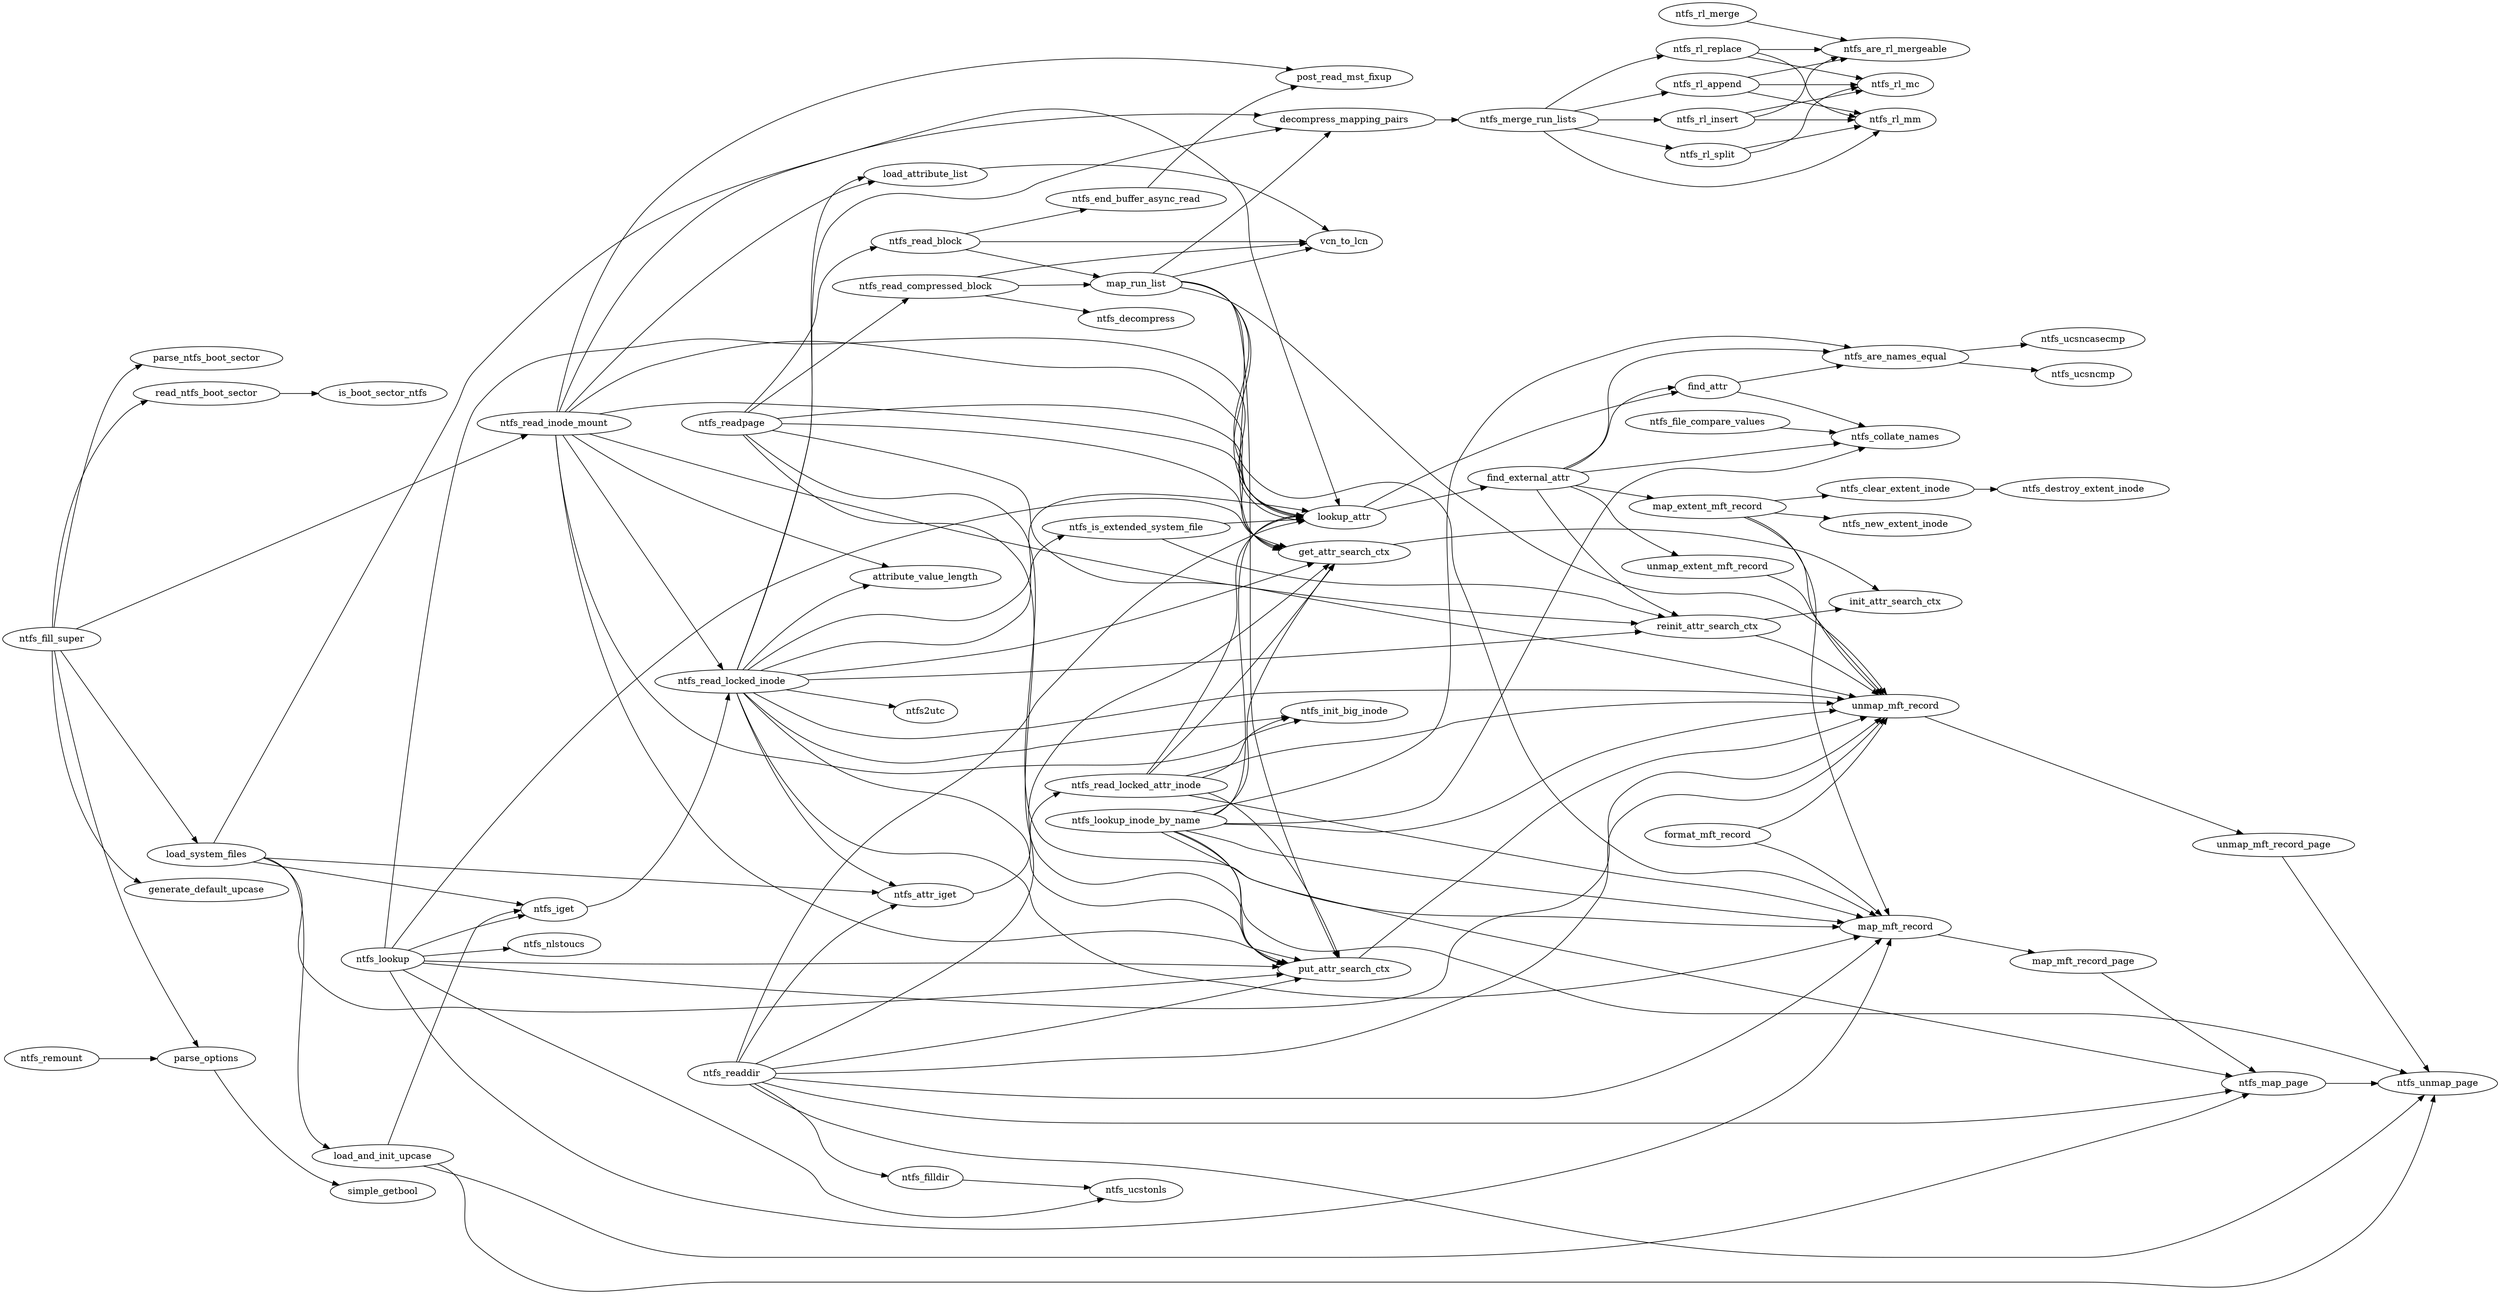 digraph "bla" {
	graph [
		fontsize = "14"
		fontname = "Times-Roman"
		fontcolor = "black"
		rankdir = "LR"
		bb = "0,0,2668,1989"
		color = "black"
	]
	node [
		fontsize = "14"
		fontname = "Times-Roman"
		fontcolor = "black"
		shape = "ellipse"
		color = "black"
	]
	edge [
		fontsize = "14"
		fontname = "Times-Roman"
		fontcolor = "black"
		color = "black"
	]
	"decompress_mapping_pairs" [
		label = "\N"
		color = "black"
		width = "2.440000"
		fontsize = "14"
		fontname = "Times-Roman"
		fontcolor = "black"
		pos = "1437,1809"
		height = "0.500000"
		shape = "ellipse"
	]
	"ntfs_merge_run_lists" [
		label = "\N"
		color = "black"
		width = "1.920000"
		fontsize = "14"
		fontname = "Times-Roman"
		fontcolor = "black"
		pos = "1632,1809"
		height = "0.500000"
		shape = "ellipse"
	]
	"find_attr" [
		label = "\N"
		color = "black"
		width = "0.940000"
		fontsize = "14"
		fontname = "Times-Roman"
		fontcolor = "black"
		pos = "1823,1399"
		height = "0.500000"
		shape = "ellipse"
	]
	"ntfs_are_names_equal" [
		label = "\N"
		color = "black"
		width = "2.030000"
		fontsize = "14"
		fontname = "Times-Roman"
		fontcolor = "black"
		pos = "2022,1445"
		height = "0.500000"
		shape = "ellipse"
	]
	"ntfs_collate_names" [
		label = "\N"
		color = "black"
		width = "1.780000"
		fontsize = "14"
		fontname = "Times-Roman"
		fontcolor = "black"
		pos = "2022,1322"
		height = "0.500000"
		shape = "ellipse"
	]
	"find_external_attr" [
		label = "\N"
		color = "black"
		width = "1.670000"
		fontsize = "14"
		fontname = "Times-Roman"
		fontcolor = "black"
		pos = "1632,1259"
		height = "0.500000"
		shape = "ellipse"
	]
	"map_extent_mft_record" [
		label = "\N"
		color = "black"
		width = "2.140000"
		fontsize = "14"
		fontname = "Times-Roman"
		fontcolor = "black"
		pos = "1823,1215"
		height = "0.500000"
		shape = "ellipse"
	]
	"reinit_attr_search_ctx" [
		label = "\N"
		color = "black"
		width = "1.970000"
		fontsize = "14"
		fontname = "Times-Roman"
		fontcolor = "black"
		pos = "1823,1031"
		height = "0.500000"
		shape = "ellipse"
	]
	"unmap_extent_mft_record" [
		label = "\N"
		color = "black"
		width = "2.330000"
		fontsize = "14"
		fontname = "Times-Roman"
		fontcolor = "black"
		pos = "1823,1123"
		height = "0.500000"
		shape = "ellipse"
	]
	"format_mft_record" [
		label = "\N"
		color = "black"
		width = "1.750000"
		fontsize = "14"
		fontname = "Times-Roman"
		fontcolor = "black"
		pos = "1823,711"
		height = "0.500000"
		shape = "ellipse"
	]
	"map_mft_record" [
		label = "\N"
		color = "black"
		width = "1.580000"
		fontsize = "14"
		fontname = "Times-Roman"
		fontcolor = "black"
		pos = "2022,570"
		height = "0.500000"
		shape = "ellipse"
	]
	"unmap_mft_record" [
		label = "\N"
		color = "black"
		width = "1.780000"
		fontsize = "14"
		fontname = "Times-Roman"
		fontcolor = "black"
		pos = "2022,909"
		height = "0.500000"
		shape = "ellipse"
	]
	"get_attr_search_ctx" [
		label = "\N"
		color = "black"
		width = "1.810000"
		fontsize = "14"
		fontname = "Times-Roman"
		fontcolor = "black"
		pos = "1437,1145"
		height = "0.500000"
		shape = "ellipse"
	]
	"init_attr_search_ctx" [
		label = "\N"
		color = "black"
		width = "1.830000"
		fontsize = "14"
		fontname = "Times-Roman"
		fontcolor = "black"
		pos = "2022,1082"
		height = "0.500000"
		shape = "ellipse"
	]
	"load_and_init_upcase" [
		label = "\N"
		color = "black"
		width = "1.970000"
		fontsize = "14"
		fontname = "Times-Roman"
		fontcolor = "black"
		pos = "414,218"
		height = "0.500000"
		shape = "ellipse"
	]
	"ntfs_iget" [
		label = "\N"
		color = "black"
		width = "0.970000"
		fontsize = "14"
		fontname = "Times-Roman"
		fontcolor = "black"
		pos = "599,597"
		height = "0.500000"
		shape = "ellipse"
	]
	"ntfs_map_page" [
		label = "\N"
		color = "black"
		width = "1.470000"
		fontsize = "14"
		fontname = "Times-Roman"
		fontcolor = "black"
		pos = "2423,330"
		height = "0.500000"
		shape = "ellipse"
	]
	"ntfs_unmap_page" [
		label = "\N"
		color = "black"
		width = "1.670000"
		fontsize = "14"
		fontname = "Times-Roman"
		fontcolor = "black"
		pos = "2600,330"
		height = "0.500000"
		shape = "ellipse"
	]
	"load_attribute_list" [
		label = "\N"
		color = "black"
		width = "1.690000"
		fontsize = "14"
		fontname = "Times-Roman"
		fontcolor = "black"
		pos = "996,1725"
		height = "0.500000"
		shape = "ellipse"
	]
	"vcn_to_lcn" [
		label = "\N"
		color = "black"
		width = "1.140000"
		fontsize = "14"
		fontname = "Times-Roman"
		fontcolor = "black"
		pos = "1437,1622"
		height = "0.500000"
		shape = "ellipse"
	]
	"load_system_files" [
		label = "\N"
		color = "black"
		width = "1.690000"
		fontsize = "14"
		fontname = "Times-Roman"
		fontcolor = "black"
		pos = "226,681"
		height = "0.500000"
		shape = "ellipse"
	]
	"lookup_attr" [
		label = "\N"
		color = "black"
		width = "1.170000"
		fontsize = "14"
		fontname = "Times-Roman"
		fontcolor = "black"
		pos = "1437,1199"
		height = "0.500000"
		shape = "ellipse"
	]
	"ntfs_attr_iget" [
		label = "\N"
		color = "black"
		width = "1.310000"
		fontsize = "14"
		fontname = "Times-Roman"
		fontcolor = "black"
		pos = "996,619"
		height = "0.500000"
		shape = "ellipse"
	]
	"put_attr_search_ctx" [
		label = "\N"
		color = "black"
		width = "1.810000"
		fontsize = "14"
		fontname = "Times-Roman"
		fontcolor = "black"
		pos = "1437,505"
		height = "0.500000"
		shape = "ellipse"
	]
	"ntfs_clear_extent_inode" [
		label = "\N"
		color = "black"
		width = "2.140000"
		fontsize = "14"
		fontname = "Times-Roman"
		fontcolor = "black"
		pos = "2022,1241"
		height = "0.500000"
		shape = "ellipse"
	]
	"ntfs_new_extent_inode" [
		label = "\N"
		color = "black"
		width = "2.080000"
		fontsize = "14"
		fontname = "Times-Roman"
		fontcolor = "black"
		pos = "2022,1187"
		height = "0.500000"
		shape = "ellipse"
	]
	"map_mft_record_page" [
		label = "\N"
		color = "black"
		width = "2.030000"
		fontsize = "14"
		fontname = "Times-Roman"
		fontcolor = "black"
		pos = "2221,517"
		height = "0.500000"
		shape = "ellipse"
	]
	"map_run_list" [
		label = "\N"
		color = "black"
		width = "1.310000"
		fontsize = "14"
		fontname = "Times-Roman"
		fontcolor = "black"
		pos = "1218,1557"
		height = "0.500000"
		shape = "ellipse"
	]
	"ntfs_ucsncasecmp" [
		label = "\N"
		color = "black"
		width = "1.690000"
		fontsize = "14"
		fontname = "Times-Roman"
		fontcolor = "black"
		pos = "2221,1472"
		height = "0.500000"
		shape = "ellipse"
	]
	"ntfs_ucsncmp" [
		label = "\N"
		color = "black"
		width = "1.360000"
		fontsize = "14"
		fontname = "Times-Roman"
		fontcolor = "black"
		pos = "2221,1418"
		height = "0.500000"
		shape = "ellipse"
	]
	"ntfs_read_locked_attr_inode" [
		label = "\N"
		color = "black"
		width = "2.500000"
		fontsize = "14"
		fontname = "Times-Roman"
		fontcolor = "black"
		pos = "1218,787"
		height = "0.500000"
		shape = "ellipse"
	]
	"ntfs_destroy_extent_inode" [
		label = "\N"
		color = "black"
		width = "2.330000"
		fontsize = "14"
		fontname = "Times-Roman"
		fontcolor = "black"
		pos = "2221,1241"
		height = "0.500000"
		shape = "ellipse"
	]
	"ntfs_end_buffer_async_read" [
		label = "\N"
		color = "black"
		width = "2.500000"
		fontsize = "14"
		fontname = "Times-Roman"
		fontcolor = "black"
		pos = "1218,1687"
		height = "0.500000"
		shape = "ellipse"
	]
	"post_read_mst_fixup" [
		label = "\N"
		color = "black"
		width = "1.920000"
		fontsize = "14"
		fontname = "Times-Roman"
		fontcolor = "black"
		pos = "1437,1874"
		height = "0.500000"
		shape = "ellipse"
	]
	"ntfs_file_compare_values" [
		label = "\N"
		color = "black"
		width = "2.280000"
		fontsize = "14"
		fontname = "Times-Roman"
		fontcolor = "black"
		pos = "1823,1345"
		height = "0.500000"
		shape = "ellipse"
	]
	"ntfs_filldir" [
		label = "\N"
		color = "black"
		width = "1.110000"
		fontsize = "14"
		fontname = "Times-Roman"
		fontcolor = "black"
		pos = "996,185"
		height = "0.500000"
		shape = "ellipse"
	]
	"ntfs_ucstonls" [
		label = "\N"
		color = "black"
		width = "1.310000"
		fontsize = "14"
		fontname = "Times-Roman"
		fontcolor = "black"
		pos = "1218,171"
		height = "0.500000"
		shape = "ellipse"
	]
	"ntfs_fill_super" [
		label = "\N"
		color = "black"
		width = "1.420000"
		fontsize = "14"
		fontname = "Times-Roman"
		fontcolor = "black"
		pos = "59,1012"
		height = "0.500000"
		shape = "ellipse"
	]
	"generate_default_upcase" [
		label = "\N"
		color = "black"
		width = "2.190000"
		fontsize = "14"
		fontname = "Times-Roman"
		fontcolor = "black"
		pos = "226,627"
		height = "0.500000"
		shape = "ellipse"
	]
	"ntfs_read_inode_mount" [
		label = "\N"
		color = "black"
		width = "2.110000"
		fontsize = "14"
		fontname = "Times-Roman"
		fontcolor = "black"
		pos = "599,1343"
		height = "0.500000"
		shape = "ellipse"
	]
	"parse_ntfs_boot_sector" [
		label = "\N"
		color = "black"
		width = "2.080000"
		fontsize = "14"
		fontname = "Times-Roman"
		fontcolor = "black"
		pos = "226,1443"
		height = "0.500000"
		shape = "ellipse"
	]
	"parse_options" [
		label = "\N"
		color = "black"
		width = "1.360000"
		fontsize = "14"
		fontname = "Times-Roman"
		fontcolor = "black"
		pos = "226,368"
		height = "0.500000"
		shape = "ellipse"
	]
	"read_ntfs_boot_sector" [
		label = "\N"
		color = "black"
		width = "2"
		fontsize = "14"
		fontname = "Times-Roman"
		fontcolor = "black"
		pos = "226,1389"
		height = "0.500000"
		shape = "ellipse"
	]
	"ntfs_read_locked_inode" [
		label = "\N"
		color = "black"
		width = "2.140000"
		fontsize = "14"
		fontname = "Times-Roman"
		fontcolor = "black"
		pos = "790,947"
		height = "0.500000"
		shape = "ellipse"
	]
	"ntfs_is_extended_system_file" [
		label = "\N"
		color = "black"
		width = "2.580000"
		fontsize = "14"
		fontname = "Times-Roman"
		fontcolor = "black"
		pos = "1218,1183"
		height = "0.500000"
		shape = "ellipse"
	]
	"ntfs_lookup" [
		label = "\N"
		color = "black"
		width = "1.220000"
		fontsize = "14"
		fontname = "Times-Roman"
		fontcolor = "black"
		pos = "414,520"
		height = "0.500000"
		shape = "ellipse"
	]
	"ntfs_lookup_inode_by_name" [
		label = "\N"
		color = "black"
		width = "2.560000"
		fontsize = "14"
		fontname = "Times-Roman"
		fontcolor = "black"
		pos = "1218,733"
		height = "0.500000"
		shape = "ellipse"
	]
	"ntfs_nlstoucs" [
		label = "\N"
		color = "black"
		width = "1.310000"
		fontsize = "14"
		fontname = "Times-Roman"
		fontcolor = "black"
		pos = "599,543"
		height = "0.500000"
		shape = "ellipse"
	]
	"ntfs_rl_append" [
		label = "\N"
		color = "black"
		width = "1.440000"
		fontsize = "14"
		fontname = "Times-Roman"
		fontcolor = "black"
		pos = "1823,1863"
		height = "0.500000"
		shape = "ellipse"
	]
	"ntfs_rl_insert" [
		label = "\N"
		color = "black"
		width = "1.310000"
		fontsize = "14"
		fontname = "Times-Roman"
		fontcolor = "black"
		pos = "1823,1809"
		height = "0.500000"
		shape = "ellipse"
	]
	"ntfs_rl_mm" [
		label = "\N"
		color = "black"
		width = "1.190000"
		fontsize = "14"
		fontname = "Times-Roman"
		fontcolor = "black"
		pos = "2022,1809"
		height = "0.500000"
		shape = "ellipse"
	]
	"ntfs_rl_replace" [
		label = "\N"
		color = "black"
		width = "1.440000"
		fontsize = "14"
		fontname = "Times-Roman"
		fontcolor = "black"
		pos = "1823,1917"
		height = "0.500000"
		shape = "ellipse"
	]
	"ntfs_rl_split" [
		label = "\N"
		color = "black"
		width = "1.220000"
		fontsize = "14"
		fontname = "Times-Roman"
		fontcolor = "black"
		pos = "1823,1755"
		height = "0.500000"
		shape = "ellipse"
	]
	"ntfs_read_block" [
		label = "\N"
		color = "black"
		width = "1.530000"
		fontsize = "14"
		fontname = "Times-Roman"
		fontcolor = "black"
		pos = "996,1618"
		height = "0.500000"
		shape = "ellipse"
	]
	"ntfs_read_compressed_block" [
		label = "\N"
		color = "black"
		width = "2.560000"
		fontsize = "14"
		fontname = "Times-Roman"
		fontcolor = "black"
		pos = "996,1553"
		height = "0.500000"
		shape = "ellipse"
	]
	"ntfs_decompress" [
		label = "\N"
		color = "black"
		width = "1.580000"
		fontsize = "14"
		fontname = "Times-Roman"
		fontcolor = "black"
		pos = "1218,1503"
		height = "0.500000"
		shape = "ellipse"
	]
	"ntfs_readdir" [
		label = "\N"
		color = "black"
		width = "1.220000"
		fontsize = "14"
		fontname = "Times-Roman"
		fontcolor = "black"
		pos = "790,345"
		height = "0.500000"
		shape = "ellipse"
	]
	"attribute_value_length" [
		label = "\N"
		color = "black"
		width = "2.030000"
		fontsize = "14"
		fontname = "Times-Roman"
		fontcolor = "black"
		pos = "996,1107"
		height = "0.500000"
		shape = "ellipse"
	]
	"ntfs_init_big_inode" [
		label = "\N"
		color = "black"
		width = "1.810000"
		fontsize = "14"
		fontname = "Times-Roman"
		fontcolor = "black"
		pos = "1437,901"
		height = "0.500000"
		shape = "ellipse"
	]
	"ntfs2utc" [
		label = "\N"
		color = "black"
		width = "0.920000"
		fontsize = "14"
		fontname = "Times-Roman"
		fontcolor = "black"
		pos = "996,901"
		height = "0.500000"
		shape = "ellipse"
	]
	"ntfs_readpage" [
		label = "\N"
		color = "black"
		width = "1.360000"
		fontsize = "14"
		fontname = "Times-Roman"
		fontcolor = "black"
		pos = "790,1343"
		height = "0.500000"
		shape = "ellipse"
	]
	"ntfs_remount" [
		label = "\N"
		color = "black"
		width = "1.310000"
		fontsize = "14"
		fontname = "Times-Roman"
		fontcolor = "black"
		pos = "59,368"
		height = "0.500000"
		shape = "ellipse"
	]
	"ntfs_are_rl_mergeable" [
		label = "\N"
		color = "black"
		width = "2.030000"
		fontsize = "14"
		fontname = "Times-Roman"
		fontcolor = "black"
		pos = "2022,1917"
		height = "0.500000"
		shape = "ellipse"
	]
	"ntfs_rl_mc" [
		label = "\N"
		color = "black"
		width = "1.110000"
		fontsize = "14"
		fontname = "Times-Roman"
		fontcolor = "black"
		pos = "2022,1863"
		height = "0.500000"
		shape = "ellipse"
	]
	"ntfs_rl_merge" [
		label = "\N"
		color = "black"
		width = "1.360000"
		fontsize = "14"
		fontname = "Times-Roman"
		fontcolor = "black"
		pos = "1823,1971"
		height = "0.500000"
		shape = "ellipse"
	]
	"simple_getbool" [
		label = "\N"
		color = "black"
		width = "1.470000"
		fontsize = "14"
		fontname = "Times-Roman"
		fontcolor = "black"
		pos = "414,164"
		height = "0.500000"
		shape = "ellipse"
	]
	"is_boot_sector_ntfs" [
		label = "\N"
		color = "black"
		width = "1.810000"
		fontsize = "14"
		fontname = "Times-Roman"
		fontcolor = "black"
		pos = "414,1389"
		height = "0.500000"
		shape = "ellipse"
	]
	"unmap_mft_record_page" [
		label = "\N"
		color = "black"
		width = "2.220000"
		fontsize = "14"
		fontname = "Times-Roman"
		fontcolor = "black"
		pos = "2423,601"
		height = "0.500000"
		shape = "ellipse"
	]
	"decompress_mapping_pairs" -> "ntfs_merge_run_lists" [
		fontsize = "14"
		fontname = "Times-Roman"
		fontcolor = "black"
		pos = "e,1562,1809  1526,1809 1535,1809 1544,1809 1552,1809"
		color = "black"
	]
	"find_attr" -> "ntfs_are_names_equal" [
		fontsize = "14"
		fontname = "Times-Roman"
		fontcolor = "black"
		pos = "e,1969,1433  1855,1406 1884,1413 1926,1423 1961,1431"
		color = "black"
	]
	"find_attr" -> "ntfs_collate_names" [
		fontsize = "14"
		fontname = "Times-Roman"
		fontcolor = "black"
		pos = "e,1989,1338  1853,1390 1870,1385 1890,1378 1908,1372 1933,1362 1959,1351 1981,1342"
		color = "black"
	]
	"find_external_attr" -> "find_attr" [
		fontsize = "14"
		fontname = "Times-Roman"
		fontcolor = "black"
		pos = "e,1790,1394  1663,1275 1676,1282 1691,1293 1702,1305 1725,1329 1712,1350 1738,1372 1750,1382 1766,1388 1781,1392"
		color = "black"
	]
	"find_external_attr" -> "map_extent_mft_record" [
		fontsize = "14"
		fontname = "Times-Roman"
		fontcolor = "black"
		pos = "e,1768,1228  1680,1248 1704,1243 1733,1236 1759,1230"
		color = "black"
	]
	"find_external_attr" -> "ntfs_are_names_equal" [
		fontsize = "14"
		fontname = "Times-Roman"
		fontcolor = "black"
		pos = "e,1969,1457  1649,1277 1671,1295 1685,1290 1702,1314 1734,1356 1697,1393 1738,1426 1801,1475 1898,1470 1960,1459"
		color = "black"
	]
	"find_external_attr" -> "ntfs_collate_names" [
		fontsize = "14"
		fontname = "Times-Roman"
		fontcolor = "black"
		pos = "e,1966,1313  1685,1268 1757,1280 1883,1300 1959,1312"
		color = "black"
	]
	"find_external_attr" -> "reinit_attr_search_ctx" [
		fontsize = "14"
		fontname = "Times-Roman"
		fontcolor = "black"
		pos = "e,1796,1048  1641,1241 1658,1210 1695,1143 1738,1096 1754,1080 1773,1065 1789,1053"
		color = "black"
	]
	"find_external_attr" -> "unmap_extent_mft_record" [
		fontsize = "14"
		fontname = "Times-Roman"
		fontcolor = "black"
		pos = "e,1798,1140  1670,1245 1681,1240 1693,1234 1702,1227 1722,1213 1721,1203 1738,1188 1755,1172 1775,1157 1791,1145"
		color = "black"
	]
	"format_mft_record" -> "map_mft_record" [
		fontsize = "14"
		fontname = "Times-Roman"
		fontcolor = "black"
		pos = "e,2008,588  1867,698 1881,693 1896,687 1908,679 1945,656 1980,619 2001,595"
		color = "black"
	]
	"format_mft_record" -> "unmap_mft_record" [
		fontsize = "14"
		fontname = "Times-Roman"
		fontcolor = "black"
		pos = "e,2014,891  1871,723 1884,728 1897,734 1908,743 1957,781 1994,847 2011,884"
		color = "black"
	]
	"get_attr_search_ctx" -> "init_attr_search_ctx" [
		fontsize = "14"
		fontname = "Times-Roman"
		fontcolor = "black"
		pos = "e,2001,1099  1491,1155 1580,1169 1762,1190 1908,1150 1940,1141 1972,1121 1994,1104"
		color = "black"
	]
	"load_and_init_upcase" -> "ntfs_iget" [
		fontsize = "14"
		fontname = "Times-Roman"
		fontcolor = "black"
		pos = "e,565,592  419,236 436,305 498,544 522,570 532,580 544,585 556,589"
		color = "black"
	]
	"load_and_init_upcase" -> "ntfs_map_page" [
		fontsize = "14"
		fontname = "Times-Roman"
		fontcolor = "black"
		pos = "e,2397,314  454,203 465,199 476,195 486,191 623,136 644,62 790,63 790,63 790,63 1437,63 1835,62 1933,135 2306,270 2346,284 2358,292 2390,310"
		color = "black"
	]
	"load_and_init_upcase" -> "ntfs_unmap_page" [
		fontsize = "14"
		fontname = "Times-Roman"
		fontcolor = "black"
		pos = "e,2599,312  449,202 466,194 484,185 486,182 519,145 486,110 522,79 614,0 669,25 790,25 790,25 790,25 2221,25 2350,25 2406,4 2504,87 2572,144 2592,256 2598,305"
		color = "black"
	]
	"load_attribute_list" -> "vcn_to_lcn" [
		fontsize = "14"
		fontname = "Times-Roman"
		fontcolor = "black"
		pos = "e,1421,1639  1052,1733 1116,1739 1225,1744 1312,1714 1352,1700 1391,1668 1414,1646"
		color = "black"
	]
	"load_system_files" -> "load_and_init_upcase" [
		fontsize = "14"
		fontname = "Times-Roman"
		fontcolor = "black"
		pos = "e,365,231  280,672 290,668 299,662 306,654 362,583 290,323 342,250 346,245 351,240 356,236"
		color = "black"
	]
	"load_system_files" -> "lookup_attr" [
		fontsize = "14"
		fontname = "Times-Roman"
		fontcolor = "black"
		pos = "e,1434,1217  233,699 274,811 498,1407 522,1441 651,1617 698,1678 904,1752 1076,1813 1177,1835 1312,1714 1315,1711 1392,1439 1392,1436 1410,1360 1426,1270 1433,1226"
		color = "black"
	]
	"load_system_files" -> "ntfs_attr_iget" [
		fontsize = "14"
		fontname = "Times-Roman"
		fontcolor = "black"
		pos = "e,949,623  285,676 429,665 801,635 941,624"
		color = "black"
	]
	"load_system_files" -> "ntfs_iget" [
		fontsize = "14"
		fontname = "Times-Roman"
		fontcolor = "black"
		pos = "e,568,606  281,673 289,672 298,670 306,669 399,651 505,623 561,608"
		color = "black"
	]
	"load_system_files" -> "put_attr_search_ctx" [
		fontsize = "14"
		fontname = "Times-Roman"
		fontcolor = "black"
		pos = "e,1384,494  277,671 287,668 297,664 306,659 317,652 318,648 324,638 329,629 331,628 333,619 341,591 325,514 342,493 395,429 440,455 522,445 842,403 1227,464 1375,492"
		color = "black"
	]
	"lookup_attr" -> "find_attr" [
		fontsize = "14"
		fontname = "Times-Roman"
		fontcolor = "black"
		pos = "e,1789,1396  1458,1215 1506,1250 1627,1334 1738,1384 1751,1390 1766,1393 1780,1395"
		color = "black"
	]
	"lookup_attr" -> "find_external_attr" [
		fontsize = "14"
		fontname = "Times-Roman"
		fontcolor = "black"
		pos = "e,1590,1246  1471,1210 1502,1219 1547,1233 1583,1244"
		color = "black"
	]
	"map_extent_mft_record" -> "map_mft_record" [
		fontsize = "14"
		fontname = "Times-Roman"
		fontcolor = "black"
		pos = "e,2017,588  1856,1199 1874,1188 1896,1171 1908,1150 1969,1046 1922,1000 1944,882 1965,774 2000,648 2015,595"
		color = "black"
	]
	"map_extent_mft_record" -> "ntfs_clear_extent_inode" [
		fontsize = "14"
		fontname = "Times-Roman"
		fontcolor = "black"
		pos = "e,1954,1232  1891,1224 1908,1227 1927,1228 1944,1231"
		color = "black"
	]
	"map_extent_mft_record" -> "ntfs_new_extent_inode" [
		fontsize = "14"
		fontname = "Times-Roman"
		fontcolor = "black"
		pos = "e,1956,1196  1890,1206 1908,1203 1928,1200 1946,1197"
		color = "black"
	]
	"map_extent_mft_record" -> "unmap_mft_record" [
		fontsize = "14"
		fontname = "Times-Roman"
		fontcolor = "black"
		pos = "e,2011,927  1853,1198 1871,1187 1893,1170 1908,1150 1935,1113 1926,1096 1944,1055 1964,1013 1990,965 2006,936"
		color = "black"
	]
	"map_mft_record" -> "map_mft_record_page" [
		fontsize = "14"
		fontname = "Times-Roman"
		fontcolor = "black"
		pos = "e,2171,530  2066,558 2094,551 2131,541 2161,533"
		color = "black"
	]
	"map_mft_record_page" -> "ntfs_map_page" [
		fontsize = "14"
		fontname = "Times-Roman"
		fontcolor = "black"
		pos = "e,2404,347  2240,499 2276,466 2358,390 2399,352"
		color = "black"
	]
	"map_run_list" -> "decompress_mapping_pairs" [
		fontsize = "14"
		fontname = "Times-Roman"
		fontcolor = "black"
		pos = "e,1422,1791  1234,1574 1253,1594 1286,1629 1312,1660 1350,1703 1393,1755 1417,1785"
		color = "black"
	]
	"map_run_list" -> "get_attr_search_ctx" [
		fontsize = "14"
		fontname = "Times-Roman"
		fontcolor = "black"
		pos = "e,1378,1153  1265,1554 1282,1551 1301,1544 1312,1530 1415,1407 1247,1295 1348,1172 1354,1165 1361,1161 1369,1157"
		color = "black"
	]
	"map_run_list" -> "lookup_attr" [
		fontsize = "14"
		fontname = "Times-Roman"
		fontcolor = "black"
		pos = "e,1396,1204  1265,1554 1282,1551 1300,1544 1312,1530 1399,1428 1265,1335 1348,1231 1358,1219 1373,1211 1387,1206"
		color = "black"
	]
	"map_run_list" -> "map_mft_record" [
		fontsize = "14"
		fontname = "Times-Roman"
		fontcolor = "black"
		pos = "e,2005,587  1265,1555 1281,1552 1298,1547 1312,1539 1329,1528 1333,1523 1339,1505 1349,1480 1332,1288 1348,1268 1400,1205 1467,1281 1526,1226 1566,1189 1543,1160 1562,1110 1615,978 1653,956 1702,823 1725,763 1692,727 1738,684 1795,632 1838,684 1908,655 1943,641 1977,613 1998,593"
		color = "black"
	]
	"map_run_list" -> "put_attr_search_ctx" [
		fontsize = "14"
		fontname = "Times-Roman"
		fontcolor = "black"
		pos = "e,1431,523  1265,1554 1282,1551 1301,1544 1312,1530 1358,1472 1338,946 1348,874 1368,743 1411,590 1429,531"
		color = "black"
	]
	"map_run_list" -> "unmap_mft_record" [
		fontsize = "14"
		fontname = "Times-Roman"
		fontcolor = "black"
		pos = "e,2013,927  1265,1560 1281,1559 1298,1556 1312,1547 1465,1453 1435,1357 1562,1232 1633,1162 1649,1138 1738,1096 1809,1063 1843,1098 1908,1058 1964,1023 1965,998 2002,944 2004,941 2006,939 2008,936"
		color = "black"
	]
	"map_run_list" -> "vcn_to_lcn" [
		fontsize = "14"
		fontname = "Times-Roman"
		fontcolor = "black"
		pos = "e,1403,1612  1256,1568 1294,1580 1354,1597 1395,1610"
		color = "black"
	]
	"ntfs_are_names_equal" -> "ntfs_ucsncasecmp" [
		fontsize = "14"
		fontname = "Times-Roman"
		fontcolor = "black"
		pos = "e,2165,1465  2086,1454 2108,1457 2133,1460 2155,1464"
		color = "black"
	]
	"ntfs_are_names_equal" -> "ntfs_ucsncmp" [
		fontsize = "14"
		fontname = "Times-Roman"
		fontcolor = "black"
		pos = "e,2175,1424  2086,1436 2112,1432 2141,1429 2166,1425"
		color = "black"
	]
	"ntfs_attr_iget" -> "ntfs_read_locked_attr_inode" [
		fontsize = "14"
		fontname = "Times-Roman"
		fontcolor = "black"
		pos = "e,1148,775  1040,626 1057,630 1075,638 1088,651 1124,687 1088,724 1124,760 1129,765 1134,768 1139,771"
		color = "black"
	]
	"ntfs_clear_extent_inode" -> "ntfs_destroy_extent_inode" [
		fontsize = "14"
		fontname = "Times-Roman"
		fontcolor = "black"
		pos = "e,2136,1241  2100,1241 2109,1241 2117,1241 2126,1241"
		color = "black"
	]
	"ntfs_end_buffer_async_read" -> "post_read_mst_fixup" [
		fontsize = "14"
		fontname = "Times-Roman"
		fontcolor = "black"
		pos = "e,1393,1860  1230,1705 1250,1735 1296,1798 1348,1836 1359,1844 1372,1851 1384,1856"
		color = "black"
	]
	"ntfs_file_compare_values" -> "ntfs_collate_names" [
		fontsize = "14"
		fontname = "Times-Roman"
		fontcolor = "black"
		pos = "e,1963,1329  1896,1337 1915,1334 1935,1332 1953,1330"
		color = "black"
	]
	"ntfs_filldir" -> "ntfs_ucstonls" [
		fontsize = "14"
		fontname = "Times-Roman"
		fontcolor = "black"
		pos = "e,1171,174  1036,182 1071,180 1123,177 1163,174"
		color = "black"
	]
	"ntfs_fill_super" -> "generate_default_upcase" [
		fontsize = "14"
		fontname = "Times-Roman"
		fontcolor = "black"
		pos = "e,167,639  61,994 69,928 99,705 146,654 150,650 154,647 158,644"
		color = "black"
	]
	"ntfs_fill_super" -> "load_system_files" [
		fontsize = "14"
		fontname = "Times-Roman"
		fontcolor = "black"
		pos = "e,217,699  68,994 96,939 180,772 213,707"
		color = "black"
	]
	"ntfs_fill_super" -> "ntfs_read_inode_mount" [
		fontsize = "14"
		fontname = "Times-Roman"
		fontcolor = "black"
		pos = "e,571,1326  85,1028 172,1082 460,1258 562,1321"
		color = "black"
	]
	"ntfs_fill_super" -> "parse_ntfs_boot_sector" [
		fontsize = "14"
		fontname = "Times-Roman"
		fontcolor = "black"
		pos = "e,168,1431  61,1030 67,1101 94,1357 146,1416 150,1420 154,1424 159,1426"
		color = "black"
	]
	"ntfs_fill_super" -> "parse_options" [
		fontsize = "14"
		fontname = "Times-Roman"
		fontcolor = "black"
		pos = "e,219,386  62,994 72,936 105,750 146,600 167,523 199,437 216,395"
		color = "black"
	]
	"ntfs_fill_super" -> "read_ntfs_boot_sector" [
		fontsize = "14"
		fontname = "Times-Roman"
		fontcolor = "black"
		pos = "e,174,1376  61,1030 70,1094 102,1306 146,1357 152,1363 158,1368 165,1372"
		color = "black"
	]
	"ntfs_iget" -> "ntfs_read_locked_inode" [
		fontsize = "14"
		fontname = "Times-Roman"
		fontcolor = "black"
		pos = "e,789,929  632,604 647,609 664,616 676,629 758,714 781,862 788,921"
		color = "black"
	]
	"ntfs_is_extended_system_file" -> "lookup_attr" [
		fontsize = "14"
		fontname = "Times-Roman"
		fontcolor = "black"
		pos = "e,1395,1196  1305,1189 1333,1192 1363,1194 1386,1195"
		color = "black"
	]
	"ntfs_is_extended_system_file" -> "reinit_attr_search_ctx" [
		fontsize = "14"
		fontname = "Times-Roman"
		fontcolor = "black"
		pos = "e,1786,1047  1245,1166 1271,1150 1311,1129 1348,1118 1500,1072 1548,1111 1702,1075 1728,1069 1756,1059 1778,1050"
		color = "black"
	]
	"ntfs_lookup" -> "get_attr_search_ctx" [
		fontsize = "14"
		fontname = "Times-Roman"
		fontcolor = "black"
		pos = "e,1380,1154  422,538 460,622 637,983 904,1134 995,1184 1022,1192 1124,1210 1207,1223 1235,1240 1312,1210 1345,1197 1339,1173 1370,1158 1370,1158 1370,1158 1371,1158"
		color = "black"
	]
	"ntfs_lookup_inode_by_name" -> "get_attr_search_ctx" [
		fontsize = "14"
		fontname = "Times-Roman"
		fontcolor = "black"
		pos = "e,1428,1127  1290,744 1298,748 1306,753 1312,760 1365,815 1326,855 1348,928 1370,999 1406,1079 1424,1119"
		color = "black"
	]
	"ntfs_lookup_inode_by_name" -> "lookup_attr" [
		fontsize = "14"
		fontname = "Times-Roman"
		fontcolor = "black"
		pos = "e,1395,1196  1291,744 1299,748 1307,753 1312,760 1371,830 1291,1100 1348,1172 1358,1183 1372,1190 1386,1194"
		color = "black"
	]
	"ntfs_lookup_inode_by_name" -> "map_mft_record" [
		fontsize = "14"
		fontname = "Times-Roman"
		fontcolor = "black"
		pos = "e,1968,576  1262,717 1293,706 1332,693 1348,689 1571,629 1842,592 1961,577"
		color = "black"
	]
	"ntfs_lookup_inode_by_name" -> "ntfs_are_names_equal" [
		fontsize = "14"
		fontname = "Times-Roman"
		fontcolor = "black"
		pos = "e,1993,1462  1284,746 1293,748 1303,751 1312,755 1363,774 1497,828 1526,874 1576,951 1523,1202 1562,1286 1609,1384 1638,1414 1738,1458 1812,1489 1838,1467 1917,1465 1948,1463 1961,1468 1983,1464"
		color = "black"
	]
	"ntfs_lookup_inode_by_name" -> "ntfs_collate_names" [
		fontsize = "14"
		fontname = "Times-Roman"
		fontcolor = "black"
		pos = "e,1993,1306  1308,737 1394,741 1511,750 1526,765 1568,805 1539,970 1562,1024 1612,1138 1631,1179 1738,1242 1805,1280 1835,1249 1908,1271 1935,1278 1963,1291 1985,1302"
		color = "black"
	]
	"ntfs_lookup_inode_by_name" -> "ntfs_map_page" [
		fontsize = "14"
		fontname = "Times-Roman"
		fontcolor = "black"
		pos = "e,2380,341  1260,717 1277,709 1297,698 1312,686 1332,670 1327,655 1348,642 1438,583 2172,393 2372,343"
		color = "black"
	]
	"ntfs_lookup_inode_by_name" -> "ntfs_unmap_page" [
		fontsize = "14"
		fontname = "Times-Roman"
		fontcolor = "black"
		pos = "e,2568,345  1259,717 1277,708 1297,696 1312,681 1330,662 1332,654 1339,630 1344,615 1338,572 1348,561 1404,503 1458,573 1526,532 1549,518 1540,498 1562,485 1663,423 1706,436 1823,437 1823,437 1823,437 2221,437 2349,436 2491,380 2559,349"
		color = "black"
	]
	"ntfs_lookup_inode_by_name" -> "put_attr_search_ctx" [
		fontsize = "14"
		fontname = "Times-Roman"
		fontcolor = "black"
		pos = "e,1383,515  1250,716 1271,704 1297,685 1312,663 1346,615 1309,579 1348,537 1355,529 1364,523 1374,519"
		color = "black"
	]
	"ntfs_lookup_inode_by_name" -> "unmap_mft_record" [
		fontsize = "14"
		fontname = "Times-Roman"
		fontcolor = "black"
		pos = "e,1961,903  1290,722 1369,711 1491,699 1526,727 1575,764 1516,820 1562,861 1570,867 1827,891 1953,902"
		color = "black"
	]
	"ntfs_lookup" -> "lookup_attr" [
		fontsize = "14"
		fontname = "Times-Roman"
		fontcolor = "black"
		pos = "e,1413,1214  415,538 424,655 472,1299 522,1370 671,1577 837,1501 1088,1463 1192,1447 1233,1459 1312,1392 1373,1340 1342,1293 1392,1233 1396,1228 1401,1224 1405,1220"
		color = "black"
	]
	"ntfs_lookup" -> "map_mft_record" [
		fontsize = "14"
		fontname = "Times-Roman"
		fontcolor = "black"
		pos = "e,2019,552  420,502 435,465 471,376 522,317 591,237 617,219 712,176 866,107 920,133 1088,136 1462,142 1626,76 1908,321 1979,381 2007,495 2018,545"
		color = "black"
	]
	"ntfs_lookup" -> "ntfs_iget" [
		fontsize = "14"
		fontname = "Times-Roman"
		fontcolor = "black"
		pos = "e,570,587  442,534 464,544 494,559 522,570 535,575 548,580 561,584"
		color = "black"
	]
	"ntfs_lookup" -> "ntfs_nlstoucs" [
		fontsize = "14"
		fontname = "Times-Roman"
		fontcolor = "black"
		pos = "e,554,537  456,525 482,529 516,533 545,536"
		color = "black"
	]
	"ntfs_lookup" -> "ntfs_ucstonls" [
		fontsize = "14"
		fontname = "Times-Roman"
		fontcolor = "black"
		pos = "e,1179,161  435,504 525,435 876,167 904,158 995,128 1107,145 1171,159"
		color = "black"
	]
	"ntfs_lookup" -> "put_attr_search_ctx" [
		fontsize = "14"
		fontname = "Times-Roman"
		fontcolor = "black"
		pos = "e,1373,508  458,518 477,517 501,516 522,516 874,508 962,520 1312,511 1329,510 1346,509 1363,508"
		color = "black"
	]
	"ntfs_lookup" -> "unmap_mft_record" [
		fontsize = "14"
		fontname = "Times-Roman"
		fontcolor = "black"
		pos = "e,2002,892  454,513 632,481 1344,364 1526,478 1557,497 1539,523 1562,551 1570,560 1899,797 1908,805 1934,826 1938,835 1963,858 1973,867 1985,877 1995,886"
		color = "black"
	]
	"ntfs_map_page" -> "ntfs_unmap_page" [
		fontsize = "14"
		fontname = "Times-Roman"
		fontcolor = "black"
		pos = "e,2540,330  2476,330 2493,330 2512,330 2530,330"
		color = "black"
	]
	"ntfs_merge_run_lists" -> "ntfs_rl_append" [
		fontsize = "14"
		fontname = "Times-Roman"
		fontcolor = "black"
		pos = "e,1783,1851  1679,1822 1708,1830 1745,1841 1774,1848"
		color = "black"
	]
	"ntfs_merge_run_lists" -> "ntfs_rl_insert" [
		fontsize = "14"
		fontname = "Times-Roman"
		fontcolor = "black"
		pos = "e,1775,1809  1702,1809 1723,1809 1746,1809 1766,1809"
		color = "black"
	]
	"ntfs_merge_run_lists" -> "ntfs_rl_mm" [
		fontsize = "14"
		fontname = "Times-Roman"
		fontcolor = "black"
		pos = "e,2006,1792  1648,1791 1667,1771 1701,1740 1738,1728 1810,1703 1837,1705 1908,1728 1944,1739 1978,1766 1999,1786"
		color = "black"
	]
	"ntfs_merge_run_lists" -> "ntfs_rl_replace" [
		fontsize = "14"
		fontname = "Times-Roman"
		fontcolor = "black"
		pos = "e,1781,1906  1651,1827 1671,1845 1705,1872 1738,1890 1748,1895 1760,1900 1772,1903"
		color = "black"
	]
	"ntfs_merge_run_lists" -> "ntfs_rl_split" [
		fontsize = "14"
		fontname = "Times-Roman"
		fontcolor = "black"
		pos = "e,1787,1765  1679,1796 1710,1788 1747,1777 1777,1768"
		color = "black"
	]
	"ntfs_read_block" -> "map_run_list" [
		fontsize = "14"
		fontname = "Times-Roman"
		fontcolor = "black"
		pos = "e,1179,1568  1039,1606 1076,1596 1132,1581 1171,1570"
		color = "black"
	]
	"ntfs_read_block" -> "ntfs_end_buffer_async_read" [
		fontsize = "14"
		fontname = "Times-Roman"
		fontcolor = "black"
		pos = "e,1170,1672  1036,1630 1071,1641 1122,1657 1162,1669"
		color = "black"
	]
	"ntfs_read_block" -> "vcn_to_lcn" [
		fontsize = "14"
		fontname = "Times-Roman"
		fontcolor = "black"
		pos = "e,1395,1622  1052,1619 1139,1620 1306,1621 1388,1622"
		color = "black"
	]
	"ntfs_read_compressed_block" -> "map_run_list" [
		fontsize = "14"
		fontname = "Times-Roman"
		fontcolor = "black"
		pos = "e,1171,1556  1088,1555 1113,1555 1139,1556 1162,1556"
		color = "black"
	]
	"ntfs_read_compressed_block" -> "ntfs_decompress" [
		fontsize = "14"
		fontname = "Times-Roman"
		fontcolor = "black"
		pos = "e,1171,1514  1056,1539 1090,1532 1132,1522 1164,1515"
		color = "black"
	]
	"ntfs_read_compressed_block" -> "vcn_to_lcn" [
		fontsize = "14"
		fontname = "Times-Roman"
		fontcolor = "black"
		pos = "e,1396,1618  1051,1568 1074,1573 1100,1579 1124,1584 1217,1600 1326,1612 1388,1617"
		color = "black"
	]
	"ntfs_readdir" -> "get_attr_search_ctx" [
		fontsize = "14"
		fontname = "Times-Roman"
		fontcolor = "black"
		pos = "e,1420,1127  818,359 879,391 1022,475 1088,592 1138,678 1080,724 1124,814 1178,921 1231,920 1312,1009 1349,1048 1356,1059 1392,1099 1399,1106 1406,1114 1413,1120"
		color = "black"
	]
	"ntfs_readdir" -> "lookup_attr" [
		fontsize = "14"
		fontname = "Times-Roman"
		fontcolor = "black"
		pos = "e,1396,1194  793,363 796,381 802,410 809,434 842,532 851,557 904,646 973,757 1009,771 1088,874 1105,895 1108,901 1124,922 1216,1035 1237,1065 1339,1169 1343,1172 1344,1174 1348,1177 1359,1183 1373,1188 1386,1192"
		color = "black"
	]
	"ntfs_readdir" -> "map_mft_record" [
		fontsize = "14"
		fontname = "Times-Roman"
		fontcolor = "black"
		pos = "e,2009,552  831,339 908,328 1076,306 1218,307 1218,307 1218,307 1632,307 1804,306 1955,482 2005,546"
		color = "black"
	]
	"ntfs_readdir" -> "ntfs_attr_iget" [
		fontsize = "14"
		fontname = "Times-Roman"
		fontcolor = "black"
		pos = "e,971,604  797,363 812,400 852,488 904,549 922,568 945,586 964,599"
		color = "black"
	]
	"ntfs_readdir" -> "ntfs_filldir" [
		fontsize = "14"
		fontname = "Times-Roman"
		fontcolor = "black"
		pos = "e,959,192  810,329 827,315 851,294 868,273 888,250 881,235 904,217 917,207 934,200 950,195"
		color = "black"
	]
	"ntfs_readdir" -> "ntfs_map_page" [
		fontsize = "14"
		fontname = "Times-Roman"
		fontcolor = "black"
		pos = "e,2381,319  821,332 844,323 875,312 904,306 1042,274 1078,268 1218,269 1218,269 1218,269 2022,269 2151,268 2299,299 2374,317"
		color = "black"
	]
	"ntfs_readdir" -> "ntfs_unmap_page" [
		fontsize = "14"
		fontname = "Times-Roman"
		fontcolor = "black"
		pos = "e,2588,312  814,330 830,320 851,306 868,294 885,282 886,274 904,267 1073,194 1131,230 1312,198 1629,141 1701,62 2022,63 2022,63 2022,63 2221,63 2390,62 2536,241 2584,306"
		color = "black"
	]
	"ntfs_readdir" -> "put_attr_search_ctx" [
		fontsize = "14"
		fontname = "Times-Roman"
		fontcolor = "black"
		pos = "e,1393,492  830,352 888,363 997,384 1088,407 1194,433 1316,469 1384,489"
		color = "black"
	]
	"ntfs_readdir" -> "unmap_mft_record" [
		fontsize = "14"
		fontname = "Times-Roman"
		fontcolor = "black"
		pos = "e,2007,891  833,341 952,333 1288,322 1526,445 1623,494 1646,520 1702,613 1732,662 1697,697 1738,738 1795,792 1842,740 1908,781 1912,783 1969,847 2001,884"
		color = "black"
	]
	"ntfs_read_inode_mount" -> "attribute_value_length" [
		fontsize = "14"
		fontname = "Times-Roman"
		fontcolor = "black"
		pos = "e,959,1123  619,1325 641,1306 678,1275 712,1253 793,1200 895,1152 951,1126"
		color = "black"
	]
	"ntfs_read_inode_mount" -> "decompress_mapping_pairs" [
		fontsize = "14"
		fontname = "Times-Roman"
		fontcolor = "black"
		pos = "e,1350,1813  602,1361 612,1408 644,1537 712,1619 779,1698 807,1715 904,1752 1050,1806 1231,1814 1340,1813"
		color = "black"
	]
	"ntfs_read_inode_mount" -> "get_attr_search_ctx" [
		fontsize = "14"
		fontname = "Times-Roman"
		fontcolor = "black"
		pos = "e,1399,1160  648,1357 668,1362 691,1367 712,1370 879,1389 926,1394 1088,1354 1194,1327 1224,1319 1312,1256 1327,1245 1329,1240 1339,1226 1355,1206 1352,1195 1370,1179 1376,1173 1383,1169 1390,1165"
		color = "black"
	]
	"ntfs_read_inode_mount" -> "load_attribute_list" [
		fontsize = "14"
		fontname = "Times-Roman"
		fontcolor = "black"
		pos = "e,935,1722  608,1361 639,1422 749,1623 904,1711 910,1714 918,1717 925,1720"
		color = "black"
	]
	"ntfs_read_inode_mount" -> "lookup_attr" [
		fontsize = "14"
		fontname = "Times-Roman"
		fontcolor = "black"
		pos = "e,1415,1215  614,1361 635,1383 672,1418 712,1433 870,1488 926,1470 1088,1433 1210,1404 1255,1396 1339,1305 1366,1276 1365,1262 1392,1235 1397,1230 1402,1225 1407,1221"
		color = "black"
	]
	"ntfs_read_inode_mount" -> "ntfs_init_big_inode" [
		fontsize = "14"
		fontname = "Times-Roman"
		fontcolor = "black"
		pos = "e,1391,888  602,1325 614,1252 660,985 712,920 773,844 811,842 904,820 949,809 1271,825 1312,843 1331,850 1330,862 1348,871 1359,876 1371,881 1382,885"
		color = "black"
	]
	"ntfs_read_inode_mount" -> "ntfs_read_locked_inode" [
		fontsize = "14"
		fontname = "Times-Roman"
		fontcolor = "black"
		pos = "e,781,965  608,1325 639,1262 739,1051 776,975"
		color = "black"
	]
	"ntfs_read_inode_mount" -> "post_read_mst_fixup" [
		fontsize = "14"
		fontname = "Times-Roman"
		fontcolor = "black"
		pos = "e,1369,1878  600,1361 603,1418 619,1593 712,1690 887,1870 1213,1883 1360,1878"
		color = "black"
	]
	"ntfs_read_inode_mount" -> "put_attr_search_ctx" [
		fontsize = "14"
		fontname = "Times-Roman"
		fontcolor = "black"
		pos = "e,1382,515  601,1325 604,1296 610,1237 618,1188 625,1150 629,1141 637,1104 697,854 678,713 904,592 1065,505 1140,607 1312,549 1330,542 1332,535 1348,527 1358,522 1360,521 1370,518 1371,518 1372,518 1372,517"
		color = "black"
	]
	"ntfs_read_inode_mount" -> "reinit_attr_search_ctx" [
		fontsize = "14"
		fontname = "Times-Roman"
		fontcolor = "black"
		pos = "e,1754,1035  635,1327 742,1281 1065,1146 1348,1087 1487,1058 1651,1043 1746,1036"
		color = "black"
	]
	"ntfs_read_locked_attr_inode" -> "get_attr_search_ctx" [
		fontsize = "14"
		fontname = "Times-Roman"
		fontcolor = "black"
		pos = "e,1427,1127  1230,805 1248,833 1284,886 1312,933 1353,999 1399,1079 1422,1119"
		color = "black"
	]
	"ntfs_read_locked_attr_inode" -> "lookup_attr" [
		fontsize = "14"
		fontname = "Times-Roman"
		fontcolor = "black"
		pos = "e,1395,1195  1227,805 1246,842 1288,930 1312,1009 1335,1079 1298,1117 1348,1172 1358,1183 1372,1189 1386,1193"
		color = "black"
	]
	"ntfs_read_locked_attr_inode" -> "map_mft_record" [
		fontsize = "14"
		fontname = "Times-Roman"
		fontcolor = "black"
		pos = "e,1990,585  1285,799 1305,802 1328,805 1348,807 1427,813 1643,836 1702,785 1749,744 1693,693 1738,651 1795,598 1835,639 1908,617 1934,609 1961,598 1982,589"
		color = "black"
	]
	"ntfs_read_locked_attr_inode" -> "ntfs_init_big_inode" [
		fontsize = "14"
		fontname = "Times-Roman"
		fontcolor = "black"
		pos = "e,1388,889  1278,801 1290,805 1302,811 1312,819 1335,835 1327,852 1348,869 1357,876 1368,881 1379,886"
		color = "black"
	]
	"ntfs_read_locked_attr_inode" -> "put_attr_search_ctx" [
		fontsize = "14"
		fontname = "Times-Roman"
		fontcolor = "black"
		pos = "e,1433,523  1285,775 1295,771 1304,766 1312,760 1387,697 1420,581 1432,530"
		color = "black"
	]
	"ntfs_read_locked_attr_inode" -> "unmap_mft_record" [
		fontsize = "14"
		fontname = "Times-Roman"
		fontcolor = "black"
		pos = "e,1958,910  1281,800 1283,801 1286,801 1288,802 1299,805 1302,806 1312,811 1329,818 1331,824 1348,831 1424,860 1448,852 1526,874 1543,878 1546,882 1562,885 1698,908 1859,911 1950,910"
		color = "black"
	]
	"ntfs_read_locked_inode" -> "attribute_value_length" [
		fontsize = "14"
		fontname = "Times-Roman"
		fontcolor = "black"
		pos = "e,944,1094  802,965 820,993 859,1044 904,1075 913,1081 924,1086 935,1090"
		color = "black"
	]
	"ntfs_read_locked_inode" -> "decompress_mapping_pairs" [
		fontsize = "14"
		fontname = "Times-Roman"
		fontcolor = "black"
		pos = "e,1383,1795  796,965 806,994 824,1047 829,1066 840,1105 840,1115 848,1156 858,1200 862,1211 868,1256 870,1266 898,1636 904,1645 959,1710 1009,1668 1088,1698 1105,1703 1108,1707 1124,1714 1210,1746 1312,1774 1374,1793"
		color = "black"
	]
	"ntfs_read_locked_inode" -> "get_attr_search_ctx" [
		fontsize = "14"
		fontname = "Times-Roman"
		fontcolor = "black"
		pos = "e,1407,1129  858,956 932,966 1046,983 1088,995 1206,1029 1336,1092 1399,1125"
		color = "black"
	]
	"ntfs_read_locked_inode" -> "load_attribute_list" [
		fontsize = "14"
		fontname = "Times-Roman"
		fontcolor = "black"
		pos = "e,941,1717  795,965 808,1019 847,1180 868,1316 881,1399 853,1626 904,1693 911,1702 921,1709 932,1713"
		color = "black"
	]
	"ntfs_read_locked_inode" -> "lookup_attr" [
		fontsize = "14"
		fontname = "Times-Roman"
		fontcolor = "black"
		pos = "e,1398,1206  808,965 829,985 866,1017 904,1035 981,1070 1028,1021 1088,1080 1132,1121 1077,1173 1124,1210 1165,1241 1315,1220 1391,1207"
		color = "black"
	]
	"ntfs_read_locked_inode" -> "map_mft_record" [
		fontsize = "14"
		fontname = "Times-Roman"
		fontcolor = "black"
		pos = "e,1986,556  801,929 813,910 829,884 829,883 839,864 889,727 904,713 968,653 1022,702 1088,646 1113,625 1101,604 1124,583 1205,508 1241,501 1348,478 1582,426 1867,514 1976,553"
		color = "black"
	]
	"ntfs_read_locked_inode" -> "ntfs2utc" [
		fontsize = "14"
		fontname = "Times-Roman"
		fontcolor = "black"
		pos = "e,965,908  846,934 880,927 924,917 955,910"
		color = "black"
	]
	"ntfs_read_locked_inode" -> "ntfs_attr_iget" [
		fontsize = "14"
		fontname = "Times-Roman"
		fontcolor = "black"
		pos = "e,969,634  795,929 807,884 843,767 904,689 920,669 943,651 962,638"
		color = "black"
	]
	"ntfs_read_locked_inode" -> "ntfs_init_big_inode" [
		fontsize = "14"
		fontname = "Times-Roman"
		fontcolor = "black"
		pos = "e,1382,891  802,929 821,904 859,859 904,841 981,811 1007,834 1088,841 1092,841 1273,872 1373,889"
		color = "black"
	]
	"ntfs_read_locked_inode" -> "ntfs_is_extended_system_file" [
		fontsize = "14"
		fontname = "Times-Roman"
		fontcolor = "black"
		pos = "e,1154,1170  822,963 845,974 876,989 904,999 984,1027 1026,989 1088,1047 1124,1080 1090,1116 1124,1151 1131,1158 1139,1163 1148,1167"
		color = "black"
	]
	"ntfs_read_locked_inode" -> "put_attr_search_ctx" [
		fontsize = "14"
		fontname = "Times-Roman"
		fontcolor = "black"
		pos = "e,1381,515  797,929 800,922 804,914 809,907 843,860 858,853 904,820 981,765 1026,786 1088,717 1115,687 1094,660 1124,635 1190,579 1241,635 1312,587 1335,571 1329,556 1348,536 1357,527 1359,524 1370,519 1371,519 1371,518 1372,518"
		color = "black"
	]
	"ntfs_read_locked_inode" -> "reinit_attr_search_ctx" [
		fontsize = "14"
		fontname = "Times-Roman"
		fontcolor = "black"
		pos = "e,1759,1023  868,948 928,949 1013,952 1088,957 1332,973 1620,1006 1751,1022"
		color = "black"
	]
	"ntfs_read_locked_inode" -> "unmap_mft_record" [
		fontsize = "14"
		fontname = "Times-Roman"
		fontcolor = "black"
		pos = "e,1978,922  809,929 831,911 867,884 904,874 983,851 1010,849 1088,874 1107,879 1106,891 1124,899 1218,935 1248,919 1348,928 1597,949 1661,966 1908,937 1929,934 1950,930 1969,925"
		color = "black"
	]
	"ntfs_readpage" -> "get_attr_search_ctx" [
		fontsize = "14"
		fontname = "Times-Roman"
		fontcolor = "black"
		pos = "e,1378,1153  838,1347 938,1353 1168,1353 1312,1243 1349,1215 1332,1183 1369,1158"
		color = "black"
	]
	"ntfs_readpage" -> "lookup_attr" [
		fontsize = "14"
		fontname = "Times-Roman"
		fontcolor = "black"
		pos = "e,1400,1208  831,1353 924,1375 1157,1414 1312,1319 1363,1288 1344,1246 1391,1213"
		color = "black"
	]
	"ntfs_readpage" -> "map_mft_record" [
		fontsize = "14"
		fontname = "Times-Roman"
		fontcolor = "black"
		pos = "e,1965,569  813,1327 819,1323 824,1319 829,1315 866,1284 864,1263 904,1239 978,1196 1035,1253 1088,1188 1157,1104 1054,787 1124,706 1180,641 1233,694 1312,663 1330,656 1331,648 1348,642 1514,582 1564,595 1738,579 1813,571 1899,569 1957,569"
		color = "black"
	]
	"ntfs_readpage" -> "ntfs_read_block" [
		fontsize = "14"
		fontname = "Times-Roman"
		fontcolor = "black"
		pos = "e,951,1607  801,1361 818,1387 848,1436 868,1481 888,1523 872,1546 904,1580 915,1591 928,1598 942,1604"
		color = "black"
	]
	"ntfs_readpage" -> "ntfs_read_compressed_block" [
		fontsize = "14"
		fontname = "Times-Roman"
		fontcolor = "black"
		pos = "e,979,1535  807,1360 843,1397 932,1487 973,1529"
		color = "black"
	]
	"ntfs_readpage" -> "put_attr_search_ctx" [
		fontsize = "14"
		fontname = "Times-Roman"
		fontcolor = "black"
		pos = "e,1393,518  802,1325 821,1298 860,1246 904,1215 977,1162 1037,1206 1088,1134 1148,1050 1058,751 1124,673 1180,607 1246,680 1312,625 1320,618 1342,552 1348,546 1358,536 1371,528 1384,522"
		color = "black"
	]
	"ntfs_readpage" -> "unmap_mft_record" [
		fontsize = "14"
		fontname = "Times-Roman"
		fontcolor = "black"
		pos = "e,1992,925  838,1339 903,1331 1018,1308 1088,1243 1119,1214 1094,1184 1124,1156 1202,1085 1248,1115 1348,1087 1487,1048 1833,984 1983,928"
		color = "black"
	]
	"ntfs_remount" -> "parse_options" [
		fontsize = "14"
		fontname = "Times-Roman"
		fontcolor = "black"
		pos = "e,177,368  107,368 126,368 148,368 167,368"
		color = "black"
	]
	"ntfs_rl_append" -> "ntfs_are_rl_mergeable" [
		fontsize = "14"
		fontname = "Times-Roman"
		fontcolor = "black"
		pos = "e,1973,1904  1864,1874 1894,1882 1934,1893 1966,1902"
		color = "black"
	]
	"ntfs_rl_append" -> "ntfs_rl_mc" [
		fontsize = "14"
		fontname = "Times-Roman"
		fontcolor = "black"
		pos = "e,1981,1863  1875,1863 1905,1863 1942,1863 1972,1863"
		color = "black"
	]
	"ntfs_rl_append" -> "ntfs_rl_mm" [
		fontsize = "14"
		fontname = "Times-Roman"
		fontcolor = "black"
		pos = "e,1986,1819  1864,1852 1898,1843 1945,1830 1979,1821"
		color = "black"
	]
	"ntfs_rl_insert" -> "ntfs_are_rl_mergeable" [
		fontsize = "14"
		fontname = "Times-Roman"
		fontcolor = "black"
		pos = "e,1970,1904  1866,1817 1881,1821 1896,1827 1908,1836 1932,1853 1922,1872 1944,1890 1950,1895 1957,1898 1964,1901"
		color = "black"
	]
	"ntfs_rl_insert" -> "ntfs_rl_mc" [
		fontsize = "14"
		fontname = "Times-Roman"
		fontcolor = "black"
		pos = "e,1987,1854  1862,1820 1896,1828 1945,1842 1980,1852"
		color = "black"
	]
	"ntfs_rl_insert" -> "ntfs_rl_mm" [
		fontsize = "14"
		fontname = "Times-Roman"
		fontcolor = "black"
		pos = "e,1979,1809  1871,1809 1901,1809 1938,1809 1969,1809"
		color = "black"
	]
	"ntfs_rl_merge" -> "ntfs_are_rl_mergeable" [
		fontsize = "14"
		fontname = "Times-Roman"
		fontcolor = "black"
		pos = "e,1972,1930  1863,1960 1892,1952 1933,1941 1965,1932"
		color = "black"
	]
	"ntfs_rl_replace" -> "ntfs_are_rl_mergeable" [
		fontsize = "14"
		fontname = "Times-Roman"
		fontcolor = "black"
		pos = "e,1949,1917  1875,1917 1895,1917 1917,1917 1939,1917"
		color = "black"
	]
	"ntfs_rl_replace" -> "ntfs_rl_mc" [
		fontsize = "14"
		fontname = "Times-Roman"
		fontcolor = "black"
		pos = "e,1987,1872  1864,1906 1899,1897 1946,1884 1980,1874"
		color = "black"
	]
	"ntfs_rl_replace" -> "ntfs_rl_mm" [
		fontsize = "14"
		fontname = "Times-Roman"
		fontcolor = "black"
		pos = "e,1983,1817  1869,1908 1882,1904 1897,1898 1908,1890 1932,1872 1922,1853 1944,1836 1953,1829 1964,1824 1974,1820"
		color = "black"
	]
	"ntfs_rl_split" -> "ntfs_rl_mc" [
		fontsize = "14"
		fontname = "Times-Roman"
		fontcolor = "black"
		pos = "e,1985,1855  1864,1762 1879,1766 1895,1772 1908,1782 1932,1799 1922,1818 1944,1836 1953,1843 1965,1848 1976,1852"
		color = "black"
	]
	"ntfs_rl_split" -> "ntfs_rl_mm" [
		fontsize = "14"
		fontname = "Times-Roman"
		fontcolor = "black"
		pos = "e,1986,1799  1860,1765 1894,1774 1943,1788 1979,1797"
		color = "black"
	]
	"parse_options" -> "simple_getbool" [
		fontsize = "14"
		fontname = "Times-Roman"
		fontcolor = "black"
		pos = "e,371,175  233,350 248,315 286,235 342,191 348,186 355,182 362,179"
		color = "black"
	]
	"put_attr_search_ctx" -> "unmap_mft_record" [
		fontsize = "14"
		fontname = "Times-Roman"
		fontcolor = "black"
		pos = "e,1991,893  1449,523 1486,576 1602,731 1738,809 1807,847 1835,829 1908,857 1934,866 1961,879 1983,889"
		color = "black"
	]
	"read_ntfs_boot_sector" -> "is_boot_sector_ntfs" [
		fontsize = "14"
		fontname = "Times-Roman"
		fontcolor = "black"
		pos = "e,349,1389  299,1389 312,1389 326,1389 339,1389"
		color = "black"
	]
	"reinit_attr_search_ctx" -> "init_attr_search_ctx" [
		fontsize = "14"
		fontname = "Times-Roman"
		fontcolor = "black"
		pos = "e,1974,1070  1873,1044 1901,1051 1935,1060 1964,1068"
		color = "black"
	]
	"reinit_attr_search_ctx" -> "unmap_mft_record" [
		fontsize = "14"
		fontname = "Times-Roman"
		fontcolor = "black"
		pos = "e,2004,927  1867,1017 1881,1012 1895,1006 1908,999 1941,980 1975,952 1997,933"
		color = "black"
	]
	"unmap_extent_mft_record" -> "unmap_mft_record" [
		fontsize = "14"
		fontname = "Times-Roman"
		fontcolor = "black"
		pos = "e,2015,927  1876,1109 1888,1104 1899,1098 1908,1091 1960,1048 1996,974 2012,935"
		color = "black"
	]
	"unmap_mft_record_page" -> "ntfs_unmap_page" [
		fontsize = "14"
		fontname = "Times-Roman"
		fontcolor = "black"
		pos = "e,2588,348  2435,583 2467,535 2549,409 2584,355"
		color = "black"
	]
	"unmap_mft_record" -> "unmap_mft_record_page" [
		fontsize = "14"
		fontname = "Times-Roman"
		fontcolor = "black"
		pos = "e,2400,618  2044,892 2112,840 2317,682 2393,623"
		color = "black"
	]
}
